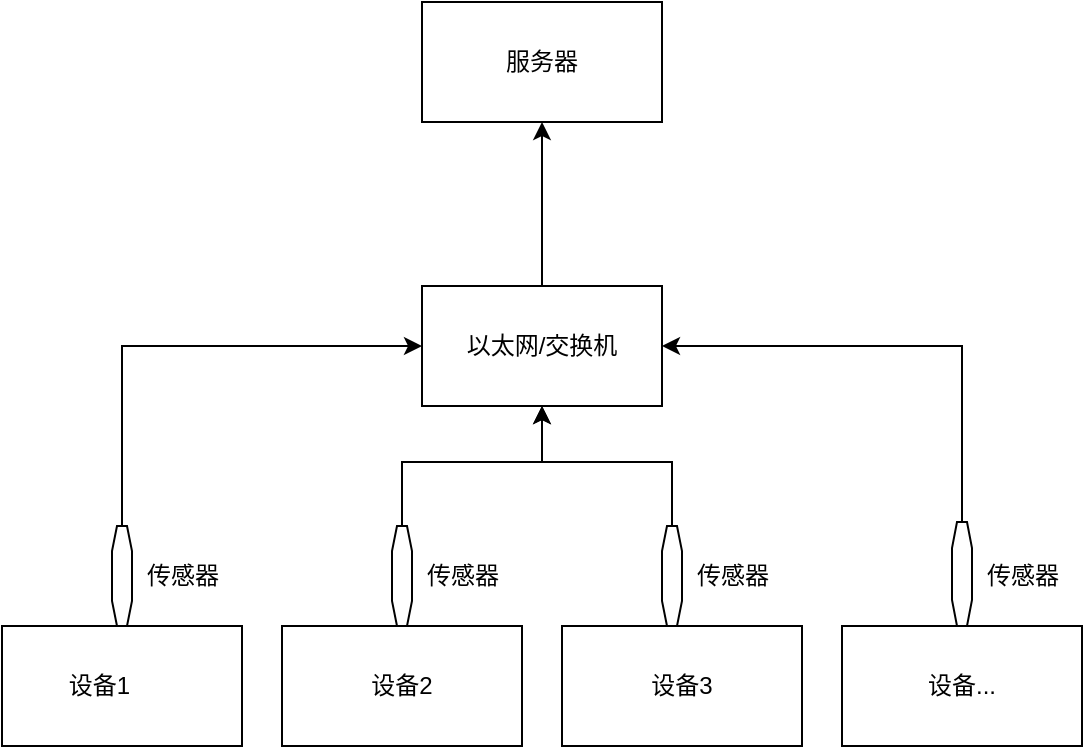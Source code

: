 <mxfile version="22.1.12" type="github" pages="2">
  <diagram name="服务器采集器" id="gkJH9spfl-EzDToW0fA7">
    <mxGraphModel dx="1314" dy="771" grid="1" gridSize="10" guides="1" tooltips="1" connect="1" arrows="1" fold="1" page="1" pageScale="1" pageWidth="827" pageHeight="1169" math="0" shadow="0">
      <root>
        <mxCell id="0" />
        <mxCell id="1" parent="0" />
        <mxCell id="NvIfWxQ4WMAhMvmPBZKt-1" value="设备1&lt;span style=&quot;white-space: pre;&quot;&gt;&#x9;&lt;/span&gt;" style="rounded=0;whiteSpace=wrap;html=1;" parent="1" vertex="1">
          <mxGeometry x="167" y="412" width="120" height="60" as="geometry" />
        </mxCell>
        <mxCell id="NvIfWxQ4WMAhMvmPBZKt-2" value="设备2" style="rounded=0;whiteSpace=wrap;html=1;" parent="1" vertex="1">
          <mxGeometry x="307" y="412" width="120" height="60" as="geometry" />
        </mxCell>
        <mxCell id="NvIfWxQ4WMAhMvmPBZKt-3" value="设备3" style="rounded=0;whiteSpace=wrap;html=1;" parent="1" vertex="1">
          <mxGeometry x="447" y="412" width="120" height="60" as="geometry" />
        </mxCell>
        <mxCell id="NvIfWxQ4WMAhMvmPBZKt-4" value="设备..." style="rounded=0;whiteSpace=wrap;html=1;" parent="1" vertex="1">
          <mxGeometry x="587" y="412" width="120" height="60" as="geometry" />
        </mxCell>
        <mxCell id="NvIfWxQ4WMAhMvmPBZKt-9" value="传感器" style="text;html=1;align=center;verticalAlign=middle;resizable=0;points=[];autosize=1;strokeColor=none;fillColor=none;" parent="1" vertex="1">
          <mxGeometry x="227" y="372" width="60" height="30" as="geometry" />
        </mxCell>
        <mxCell id="NvIfWxQ4WMAhMvmPBZKt-27" style="edgeStyle=orthogonalEdgeStyle;rounded=0;orthogonalLoop=1;jettySize=auto;html=1;entryX=0;entryY=0.5;entryDx=0;entryDy=0;" parent="1" source="NvIfWxQ4WMAhMvmPBZKt-7" target="NvIfWxQ4WMAhMvmPBZKt-23" edge="1">
          <mxGeometry relative="1" as="geometry">
            <Array as="points">
              <mxPoint x="227" y="272" />
            </Array>
          </mxGeometry>
        </mxCell>
        <mxCell id="NvIfWxQ4WMAhMvmPBZKt-7" value="" style="verticalLabelPosition=bottom;verticalAlign=top;html=1;shape=mxgraph.basic.polygon;polyCoords=[[0.25,0],[0.75,0],[1,0.25],[1,0.75],[0.75,1],[0.25,1],[0,0.75],[0,0.25]];polyline=0;" parent="1" vertex="1">
          <mxGeometry x="222" y="362" width="10" height="50" as="geometry" />
        </mxCell>
        <mxCell id="NvIfWxQ4WMAhMvmPBZKt-15" value="传感器" style="text;html=1;align=center;verticalAlign=middle;resizable=0;points=[];autosize=1;strokeColor=none;fillColor=none;" parent="1" vertex="1">
          <mxGeometry x="647" y="372" width="60" height="30" as="geometry" />
        </mxCell>
        <mxCell id="NvIfWxQ4WMAhMvmPBZKt-32" style="edgeStyle=orthogonalEdgeStyle;rounded=0;orthogonalLoop=1;jettySize=auto;html=1;entryX=1;entryY=0.5;entryDx=0;entryDy=0;" parent="1" source="NvIfWxQ4WMAhMvmPBZKt-14" target="NvIfWxQ4WMAhMvmPBZKt-23" edge="1">
          <mxGeometry relative="1" as="geometry">
            <Array as="points">
              <mxPoint x="647" y="272" />
            </Array>
          </mxGeometry>
        </mxCell>
        <mxCell id="NvIfWxQ4WMAhMvmPBZKt-14" value="" style="verticalLabelPosition=bottom;verticalAlign=top;html=1;shape=mxgraph.basic.polygon;polyCoords=[[0.25,0],[0.75,0],[1,0.25],[1,0.75],[0.75,1],[0.25,1],[0,0.75],[0,0.25]];polyline=0;" parent="1" vertex="1">
          <mxGeometry x="642" y="360" width="10" height="52" as="geometry" />
        </mxCell>
        <mxCell id="NvIfWxQ4WMAhMvmPBZKt-20" value="传感器" style="text;html=1;align=center;verticalAlign=middle;resizable=0;points=[];autosize=1;strokeColor=none;fillColor=none;" parent="1" vertex="1">
          <mxGeometry x="502" y="372" width="60" height="30" as="geometry" />
        </mxCell>
        <mxCell id="NvIfWxQ4WMAhMvmPBZKt-31" style="edgeStyle=orthogonalEdgeStyle;rounded=0;orthogonalLoop=1;jettySize=auto;html=1;entryX=0.5;entryY=1;entryDx=0;entryDy=0;" parent="1" source="NvIfWxQ4WMAhMvmPBZKt-19" target="NvIfWxQ4WMAhMvmPBZKt-23" edge="1">
          <mxGeometry relative="1" as="geometry">
            <Array as="points">
              <mxPoint x="502" y="330" />
              <mxPoint x="437" y="330" />
            </Array>
          </mxGeometry>
        </mxCell>
        <mxCell id="NvIfWxQ4WMAhMvmPBZKt-19" value="" style="verticalLabelPosition=bottom;verticalAlign=top;html=1;shape=mxgraph.basic.polygon;polyCoords=[[0.25,0],[0.75,0],[1,0.25],[1,0.75],[0.75,1],[0.25,1],[0,0.75],[0,0.25]];polyline=0;" parent="1" vertex="1">
          <mxGeometry x="497" y="362" width="10" height="50" as="geometry" />
        </mxCell>
        <mxCell id="NvIfWxQ4WMAhMvmPBZKt-22" value="传感器" style="text;html=1;align=center;verticalAlign=middle;resizable=0;points=[];autosize=1;strokeColor=none;fillColor=none;" parent="1" vertex="1">
          <mxGeometry x="367" y="372" width="60" height="30" as="geometry" />
        </mxCell>
        <mxCell id="NvIfWxQ4WMAhMvmPBZKt-28" style="edgeStyle=orthogonalEdgeStyle;rounded=0;orthogonalLoop=1;jettySize=auto;html=1;entryX=0.5;entryY=1;entryDx=0;entryDy=0;" parent="1" source="NvIfWxQ4WMAhMvmPBZKt-21" target="NvIfWxQ4WMAhMvmPBZKt-23" edge="1">
          <mxGeometry relative="1" as="geometry">
            <Array as="points">
              <mxPoint x="367" y="330" />
              <mxPoint x="437" y="330" />
            </Array>
          </mxGeometry>
        </mxCell>
        <mxCell id="NvIfWxQ4WMAhMvmPBZKt-21" value="" style="verticalLabelPosition=bottom;verticalAlign=top;html=1;shape=mxgraph.basic.polygon;polyCoords=[[0.25,0],[0.75,0],[1,0.25],[1,0.75],[0.75,1],[0.25,1],[0,0.75],[0,0.25]];polyline=0;" parent="1" vertex="1">
          <mxGeometry x="362" y="362" width="10" height="50" as="geometry" />
        </mxCell>
        <mxCell id="NvIfWxQ4WMAhMvmPBZKt-36" style="edgeStyle=orthogonalEdgeStyle;rounded=0;orthogonalLoop=1;jettySize=auto;html=1;exitX=0.5;exitY=0;exitDx=0;exitDy=0;entryX=0.5;entryY=1;entryDx=0;entryDy=0;" parent="1" source="NvIfWxQ4WMAhMvmPBZKt-23" target="NvIfWxQ4WMAhMvmPBZKt-34" edge="1">
          <mxGeometry relative="1" as="geometry" />
        </mxCell>
        <mxCell id="NvIfWxQ4WMAhMvmPBZKt-23" value="以太网/交换机" style="whiteSpace=wrap;html=1;" parent="1" vertex="1">
          <mxGeometry x="377" y="242" width="120" height="60" as="geometry" />
        </mxCell>
        <mxCell id="NvIfWxQ4WMAhMvmPBZKt-34" value="服务器" style="whiteSpace=wrap;html=1;" parent="1" vertex="1">
          <mxGeometry x="377" y="100" width="120" height="60" as="geometry" />
        </mxCell>
      </root>
    </mxGraphModel>
  </diagram>
  <diagram id="mPDc2i8rWYecdFJNnOge" name="创建任务">
    <mxGraphModel dx="1314" dy="771" grid="1" gridSize="10" guides="1" tooltips="1" connect="1" arrows="1" fold="1" page="1" pageScale="1" pageWidth="827" pageHeight="1169" math="0" shadow="0">
      <root>
        <mxCell id="0" />
        <mxCell id="1" parent="0" />
        <mxCell id="f-F5l4-7jO0pTkN9CXiA-1" value="STK" style="whiteSpace=wrap;html=1;" vertex="1" parent="1">
          <mxGeometry x="130" y="370" width="120" height="60" as="geometry" />
        </mxCell>
        <mxCell id="f-F5l4-7jO0pTkN9CXiA-2" value="TO" style="ellipse;whiteSpace=wrap;html=1;" vertex="1" parent="1">
          <mxGeometry x="140" y="350" width="30" height="30" as="geometry" />
        </mxCell>
        <mxCell id="f-F5l4-7jO0pTkN9CXiA-3" value="TI" style="ellipse;whiteSpace=wrap;html=1;" vertex="1" parent="1">
          <mxGeometry x="208" y="350" width="30" height="30" as="geometry" />
        </mxCell>
        <mxCell id="f-F5l4-7jO0pTkN9CXiA-4" value="" style="whiteSpace=wrap;html=1;direction=south;" vertex="1" parent="1">
          <mxGeometry x="150" y="190" width="10" height="160" as="geometry" />
        </mxCell>
        <mxCell id="f-F5l4-7jO0pTkN9CXiA-6" value="" style="whiteSpace=wrap;html=1;direction=west;" vertex="1" parent="1">
          <mxGeometry x="150" y="190" width="610" height="10" as="geometry" />
        </mxCell>
        <mxCell id="f-F5l4-7jO0pTkN9CXiA-7" value="STK" style="whiteSpace=wrap;html=1;" vertex="1" parent="1">
          <mxGeometry x="670" y="370" width="120" height="60" as="geometry" />
        </mxCell>
        <mxCell id="f-F5l4-7jO0pTkN9CXiA-8" value="TO" style="ellipse;whiteSpace=wrap;html=1;" vertex="1" parent="1">
          <mxGeometry x="680" y="350" width="30" height="30" as="geometry" />
        </mxCell>
        <mxCell id="f-F5l4-7jO0pTkN9CXiA-9" value="TI" style="ellipse;whiteSpace=wrap;html=1;" vertex="1" parent="1">
          <mxGeometry x="748" y="350" width="30" height="30" as="geometry" />
        </mxCell>
        <mxCell id="f-F5l4-7jO0pTkN9CXiA-10" value="" style="whiteSpace=wrap;html=1;direction=south;" vertex="1" parent="1">
          <mxGeometry x="758" y="190" width="10" height="160" as="geometry" />
        </mxCell>
      </root>
    </mxGraphModel>
  </diagram>
</mxfile>
